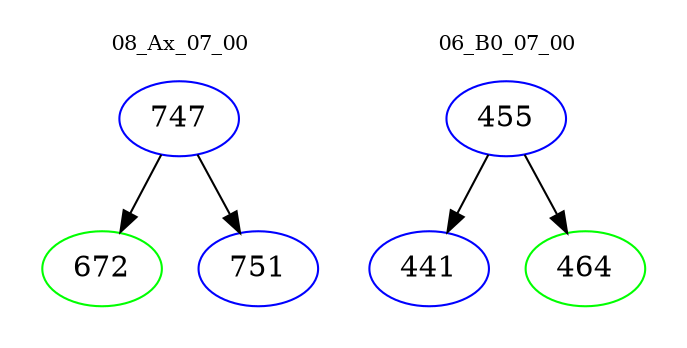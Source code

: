 digraph{
subgraph cluster_0 {
color = white
label = "08_Ax_07_00";
fontsize=10;
T0_747 [label="747", color="blue"]
T0_747 -> T0_672 [color="black"]
T0_672 [label="672", color="green"]
T0_747 -> T0_751 [color="black"]
T0_751 [label="751", color="blue"]
}
subgraph cluster_1 {
color = white
label = "06_B0_07_00";
fontsize=10;
T1_455 [label="455", color="blue"]
T1_455 -> T1_441 [color="black"]
T1_441 [label="441", color="blue"]
T1_455 -> T1_464 [color="black"]
T1_464 [label="464", color="green"]
}
}
